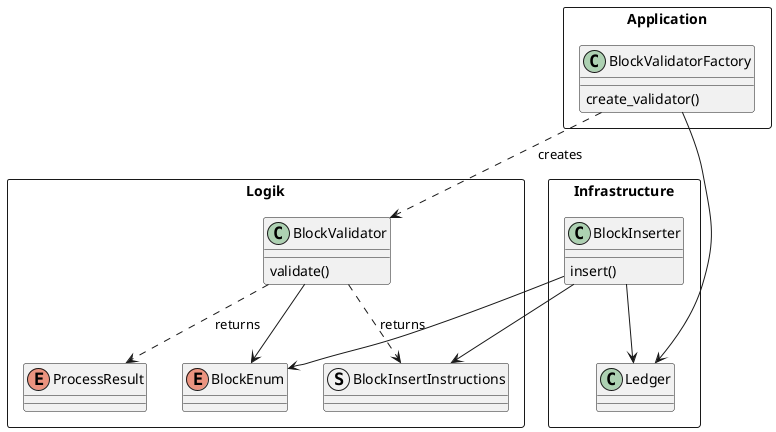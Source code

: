 @startuml Block Insertion
package Logik <<Rectangle>>{
    enum BlockEnum
    enum ProcessResult
    class BlockValidator{
        validate()
    }
    struct BlockInsertInstructions
}

package Application <<Rectangle>>{
    class BlockValidatorFactory{
        create_validator()
    }
}

package Infrastructure <<Rectangle>>{
class Ledger
class BlockInserter{
    insert()
}
}

BlockValidatorFactory --> Ledger
BlockValidatorFactory ..> BlockValidator: creates
BlockValidator --> BlockEnum
BlockValidator ..> BlockInsertInstructions: returns
BlockValidator ..> ProcessResult: returns
BlockInserter --> BlockInsertInstructions
BlockInserter --> Ledger
BlockInserter --> BlockEnum
@enduml